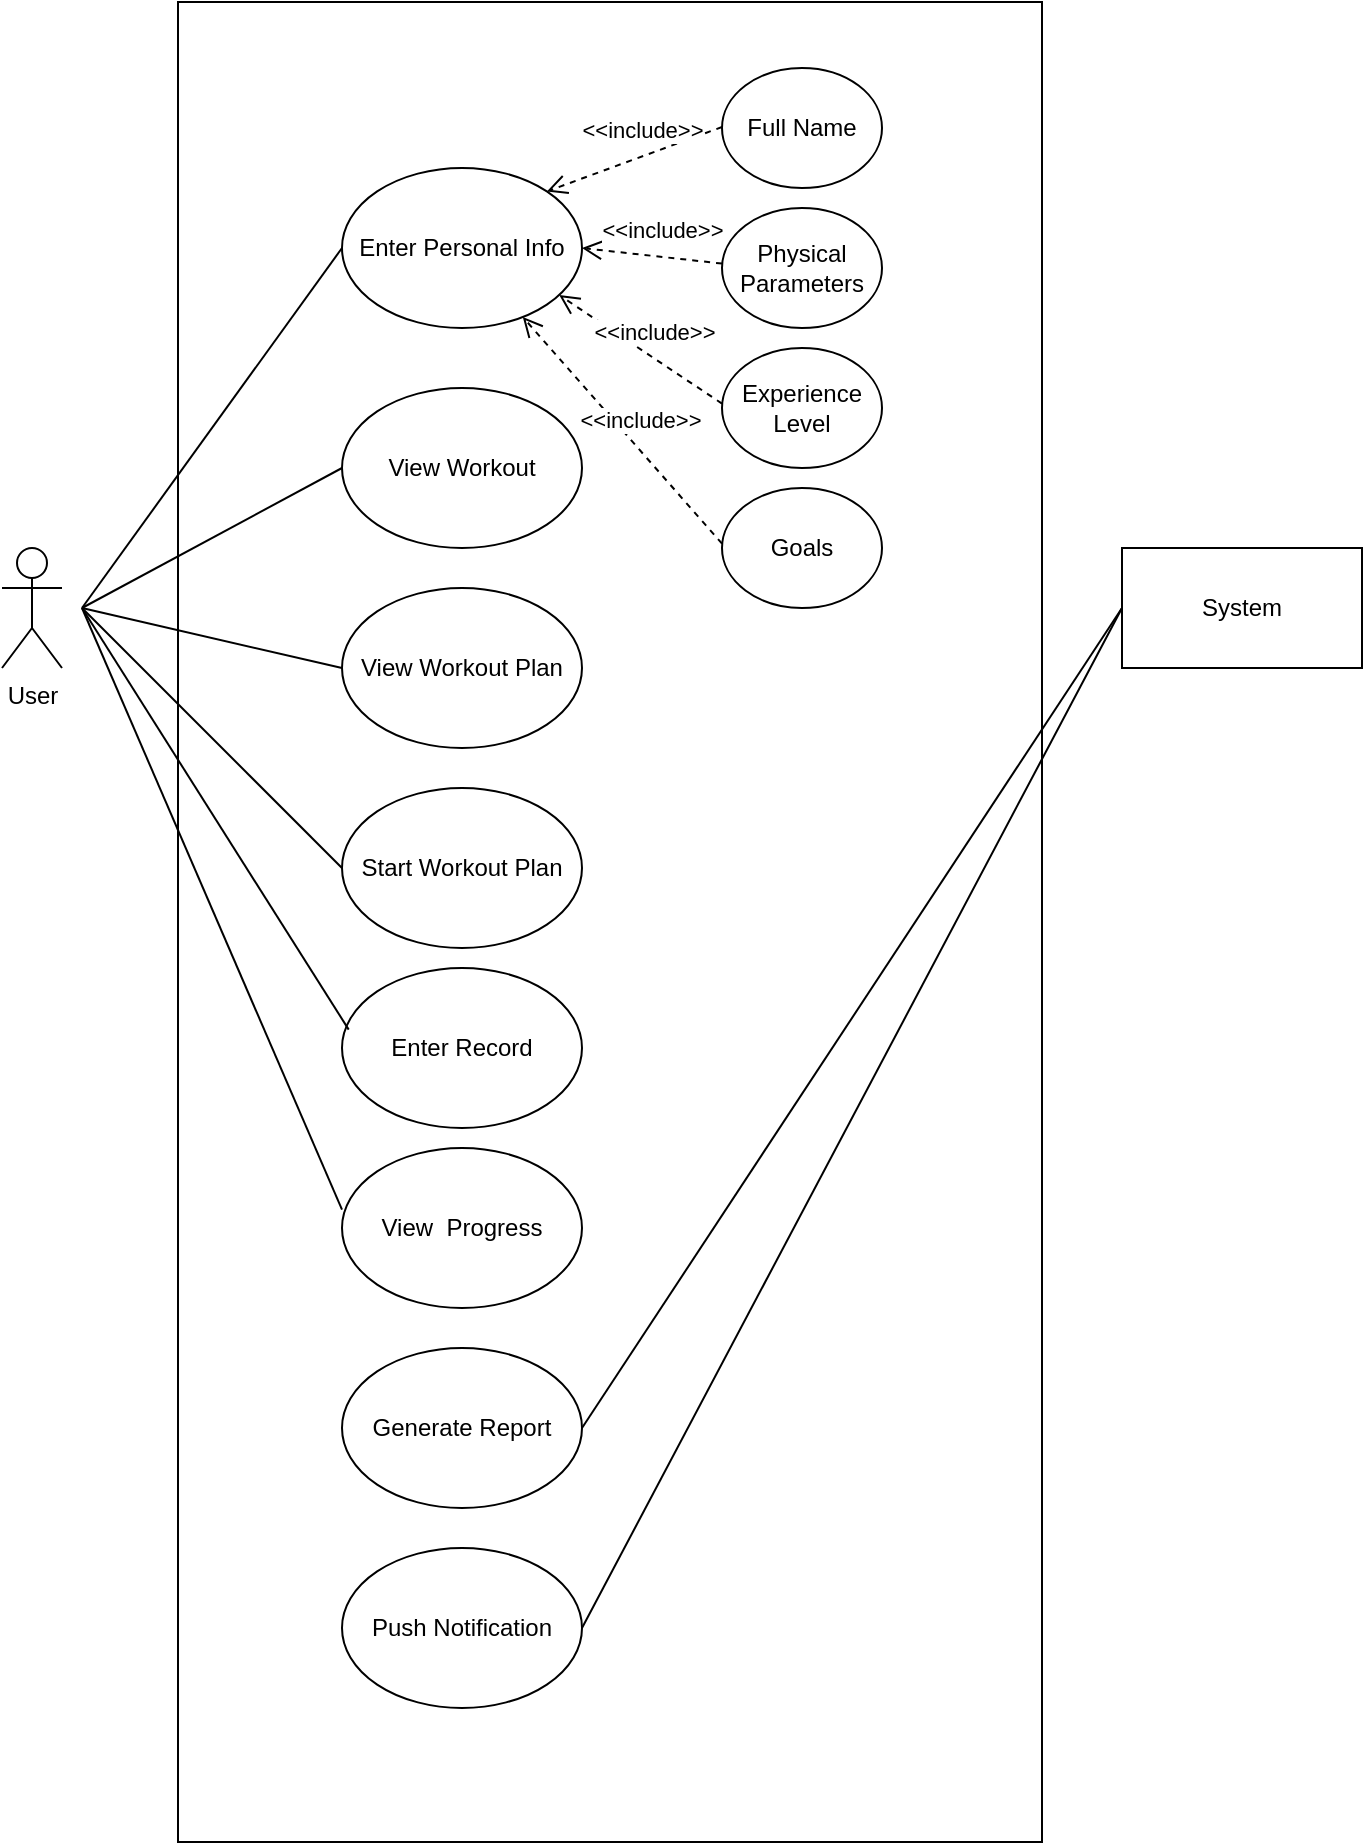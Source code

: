 <mxfile version="19.0.0" type="device"><diagram id="XXwHG7NrAW2ZcErXlMau" name="Page-1"><mxGraphModel dx="1483" dy="916" grid="1" gridSize="10" guides="1" tooltips="1" connect="1" arrows="1" fold="1" page="1" pageScale="1" pageWidth="850" pageHeight="1100" math="0" shadow="0"><root><mxCell id="0"/><mxCell id="1" parent="0"/><mxCell id="QOUxl3t_yMqhIIF95onV-1" value="&lt;span style=&quot;color: rgba(0, 0, 0, 0); font-family: monospace; font-size: 0px; text-align: start;&quot;&gt;%3CmxGraphModel%3E%3Croot%3E%3CmxCell%20id%3D%220%22%2F%3E%3CmxCell%20id%3D%221%22%20parent%3D%220%22%2F%3E%3CmxCell%20id%3D%222%22%20value%3D%22Full%20Name%22%20style%3D%22ellipse%3BwhiteSpace%3Dwrap%3Bhtml%3D1%3B%22%20vertex%3D%221%22%20parent%3D%221%22%3E%3CmxGeometry%20x%3D%22400%22%20y%3D%22210%22%20width%3D%2280%22%20height%3D%2260%22%20as%3D%22geometry%22%2F%3E%3C%2FmxCell%3E%3C%2Froot%3E%3C%2FmxGraphModel%3E&lt;/span&gt;" style="rounded=0;whiteSpace=wrap;html=1;imageWidth=24;" parent="1" vertex="1"><mxGeometry x="173" y="120" width="432" height="920" as="geometry"/></mxCell><mxCell id="QOUxl3t_yMqhIIF95onV-2" value="User" style="shape=umlActor;verticalLabelPosition=bottom;verticalAlign=top;html=1;outlineConnect=0;" parent="1" vertex="1"><mxGeometry x="85" y="393" width="30" height="60" as="geometry"/></mxCell><mxCell id="QOUxl3t_yMqhIIF95onV-6" value="Enter Personal Info" style="ellipse;whiteSpace=wrap;html=1;" parent="1" vertex="1"><mxGeometry x="255" y="203" width="120" height="80" as="geometry"/></mxCell><mxCell id="QOUxl3t_yMqhIIF95onV-8" value="View Workout" style="ellipse;whiteSpace=wrap;html=1;" parent="1" vertex="1"><mxGeometry x="255" y="313" width="120" height="80" as="geometry"/></mxCell><mxCell id="QOUxl3t_yMqhIIF95onV-9" value="View Workout Plan" style="ellipse;whiteSpace=wrap;html=1;" parent="1" vertex="1"><mxGeometry x="255" y="413" width="120" height="80" as="geometry"/></mxCell><mxCell id="QOUxl3t_yMqhIIF95onV-10" value="View&amp;nbsp; Progress" style="ellipse;whiteSpace=wrap;html=1;" parent="1" vertex="1"><mxGeometry x="255" y="693" width="120" height="80" as="geometry"/></mxCell><mxCell id="QOUxl3t_yMqhIIF95onV-11" value="Enter Record" style="ellipse;whiteSpace=wrap;html=1;" parent="1" vertex="1"><mxGeometry x="255" y="603" width="120" height="80" as="geometry"/></mxCell><mxCell id="QOUxl3t_yMqhIIF95onV-18" value="Start Workout Plan" style="ellipse;whiteSpace=wrap;html=1;" parent="1" vertex="1"><mxGeometry x="255" y="513" width="120" height="80" as="geometry"/></mxCell><mxCell id="QOUxl3t_yMqhIIF95onV-19" value="Full Name" style="ellipse;whiteSpace=wrap;html=1;" parent="1" vertex="1"><mxGeometry x="445" y="153" width="80" height="60" as="geometry"/></mxCell><mxCell id="QOUxl3t_yMqhIIF95onV-23" value="Physical Parameters" style="ellipse;whiteSpace=wrap;html=1;" parent="1" vertex="1"><mxGeometry x="445" y="223" width="80" height="60" as="geometry"/></mxCell><mxCell id="QOUxl3t_yMqhIIF95onV-24" value="Experience Level" style="ellipse;whiteSpace=wrap;html=1;" parent="1" vertex="1"><mxGeometry x="445" y="293" width="80" height="60" as="geometry"/></mxCell><mxCell id="QOUxl3t_yMqhIIF95onV-25" value="Goals" style="ellipse;whiteSpace=wrap;html=1;" parent="1" vertex="1"><mxGeometry x="445" y="363" width="80" height="60" as="geometry"/></mxCell><mxCell id="QOUxl3t_yMqhIIF95onV-28" value="&amp;lt;&amp;lt;include&amp;gt;&amp;gt;" style="html=1;verticalAlign=bottom;endArrow=open;dashed=1;endSize=8;rounded=0;entryX=1;entryY=0;entryDx=0;entryDy=0;" parent="1" target="QOUxl3t_yMqhIIF95onV-6" edge="1"><mxGeometry x="-0.118" y="-4" relative="1" as="geometry"><mxPoint x="445" y="182.52" as="sourcePoint"/><mxPoint x="365" y="182.52" as="targetPoint"/><mxPoint as="offset"/></mxGeometry></mxCell><mxCell id="QOUxl3t_yMqhIIF95onV-29" value="&amp;lt;&amp;lt;include&amp;gt;&amp;gt;" style="html=1;verticalAlign=bottom;endArrow=open;dashed=1;endSize=8;rounded=0;entryX=1;entryY=0.5;entryDx=0;entryDy=0;" parent="1" target="QOUxl3t_yMqhIIF95onV-6" edge="1"><mxGeometry x="-0.118" y="-4" relative="1" as="geometry"><mxPoint x="445" y="250.8" as="sourcePoint"/><mxPoint x="357.426" y="282.996" as="targetPoint"/><mxPoint as="offset"/></mxGeometry></mxCell><mxCell id="QOUxl3t_yMqhIIF95onV-30" value="&amp;lt;&amp;lt;include&amp;gt;&amp;gt;" style="html=1;verticalAlign=bottom;endArrow=open;dashed=1;endSize=8;rounded=0;entryX=0.905;entryY=0.794;entryDx=0;entryDy=0;entryPerimeter=0;" parent="1" target="QOUxl3t_yMqhIIF95onV-6" edge="1"><mxGeometry x="-0.118" y="-4" relative="1" as="geometry"><mxPoint x="445" y="320.8" as="sourcePoint"/><mxPoint x="357.426" y="352.996" as="targetPoint"/><mxPoint as="offset"/></mxGeometry></mxCell><mxCell id="QOUxl3t_yMqhIIF95onV-31" value="&amp;lt;&amp;lt;include&amp;gt;&amp;gt;" style="html=1;verticalAlign=bottom;endArrow=open;dashed=1;endSize=8;rounded=0;" parent="1" target="QOUxl3t_yMqhIIF95onV-6" edge="1"><mxGeometry x="-0.118" y="-4" relative="1" as="geometry"><mxPoint x="445" y="390.8" as="sourcePoint"/><mxPoint x="357.426" y="422.996" as="targetPoint"/><mxPoint as="offset"/></mxGeometry></mxCell><mxCell id="QOUxl3t_yMqhIIF95onV-38" value="Generate Report" style="ellipse;whiteSpace=wrap;html=1;" parent="1" vertex="1"><mxGeometry x="255" y="793" width="120" height="80" as="geometry"/></mxCell><mxCell id="QOUxl3t_yMqhIIF95onV-39" value="Push Notification" style="ellipse;whiteSpace=wrap;html=1;" parent="1" vertex="1"><mxGeometry x="255" y="893" width="120" height="80" as="geometry"/></mxCell><mxCell id="QOUxl3t_yMqhIIF95onV-42" value="" style="endArrow=none;html=1;rounded=0;exitX=0;exitY=0.5;exitDx=0;exitDy=0;" parent="1" source="QOUxl3t_yMqhIIF95onV-6" edge="1"><mxGeometry width="50" height="50" relative="1" as="geometry"><mxPoint x="415" y="513" as="sourcePoint"/><mxPoint x="125" y="423" as="targetPoint"/></mxGeometry></mxCell><mxCell id="QOUxl3t_yMqhIIF95onV-43" value="" style="endArrow=none;html=1;rounded=0;exitX=0;exitY=0.5;exitDx=0;exitDy=0;" parent="1" source="QOUxl3t_yMqhIIF95onV-8" edge="1"><mxGeometry width="50" height="50" relative="1" as="geometry"><mxPoint x="265" y="253" as="sourcePoint"/><mxPoint x="125" y="423" as="targetPoint"/></mxGeometry></mxCell><mxCell id="QOUxl3t_yMqhIIF95onV-44" value="" style="endArrow=none;html=1;rounded=0;exitX=0;exitY=0.5;exitDx=0;exitDy=0;" parent="1" source="QOUxl3t_yMqhIIF95onV-9" edge="1"><mxGeometry width="50" height="50" relative="1" as="geometry"><mxPoint x="265" y="363" as="sourcePoint"/><mxPoint x="125" y="423" as="targetPoint"/></mxGeometry></mxCell><mxCell id="QOUxl3t_yMqhIIF95onV-45" value="" style="endArrow=none;html=1;rounded=0;exitX=0;exitY=0.5;exitDx=0;exitDy=0;" parent="1" source="QOUxl3t_yMqhIIF95onV-18" edge="1"><mxGeometry width="50" height="50" relative="1" as="geometry"><mxPoint x="275" y="373" as="sourcePoint"/><mxPoint x="125" y="423" as="targetPoint"/></mxGeometry></mxCell><mxCell id="QOUxl3t_yMqhIIF95onV-46" value="" style="endArrow=none;html=1;rounded=0;exitX=0.028;exitY=0.385;exitDx=0;exitDy=0;exitPerimeter=0;" parent="1" source="QOUxl3t_yMqhIIF95onV-11" edge="1"><mxGeometry width="50" height="50" relative="1" as="geometry"><mxPoint x="285" y="383" as="sourcePoint"/><mxPoint x="125" y="423" as="targetPoint"/></mxGeometry></mxCell><mxCell id="QOUxl3t_yMqhIIF95onV-47" value="" style="endArrow=none;html=1;rounded=0;exitX=0;exitY=0.385;exitDx=0;exitDy=0;exitPerimeter=0;" parent="1" source="QOUxl3t_yMqhIIF95onV-10" edge="1"><mxGeometry width="50" height="50" relative="1" as="geometry"><mxPoint x="295" y="393" as="sourcePoint"/><mxPoint x="125" y="423" as="targetPoint"/></mxGeometry></mxCell><mxCell id="QOUxl3t_yMqhIIF95onV-49" value="" style="endArrow=none;html=1;rounded=0;exitX=1;exitY=0.5;exitDx=0;exitDy=0;entryX=0;entryY=0.5;entryDx=0;entryDy=0;" parent="1" source="QOUxl3t_yMqhIIF95onV-38" target="QOUxl3t_yMqhIIF95onV-51" edge="1"><mxGeometry width="50" height="50" relative="1" as="geometry"><mxPoint x="355" y="843" as="sourcePoint"/><mxPoint x="615" y="423" as="targetPoint"/></mxGeometry></mxCell><mxCell id="QOUxl3t_yMqhIIF95onV-50" value="" style="endArrow=none;html=1;rounded=0;exitX=1;exitY=0.5;exitDx=0;exitDy=0;entryX=0;entryY=0.5;entryDx=0;entryDy=0;" parent="1" source="QOUxl3t_yMqhIIF95onV-39" target="QOUxl3t_yMqhIIF95onV-51" edge="1"><mxGeometry width="50" height="50" relative="1" as="geometry"><mxPoint x="385.0" y="843.0" as="sourcePoint"/><mxPoint x="615" y="423" as="targetPoint"/></mxGeometry></mxCell><mxCell id="QOUxl3t_yMqhIIF95onV-51" value="System" style="rounded=0;whiteSpace=wrap;html=1;" parent="1" vertex="1"><mxGeometry x="645" y="393" width="120" height="60" as="geometry"/></mxCell></root></mxGraphModel></diagram></mxfile>